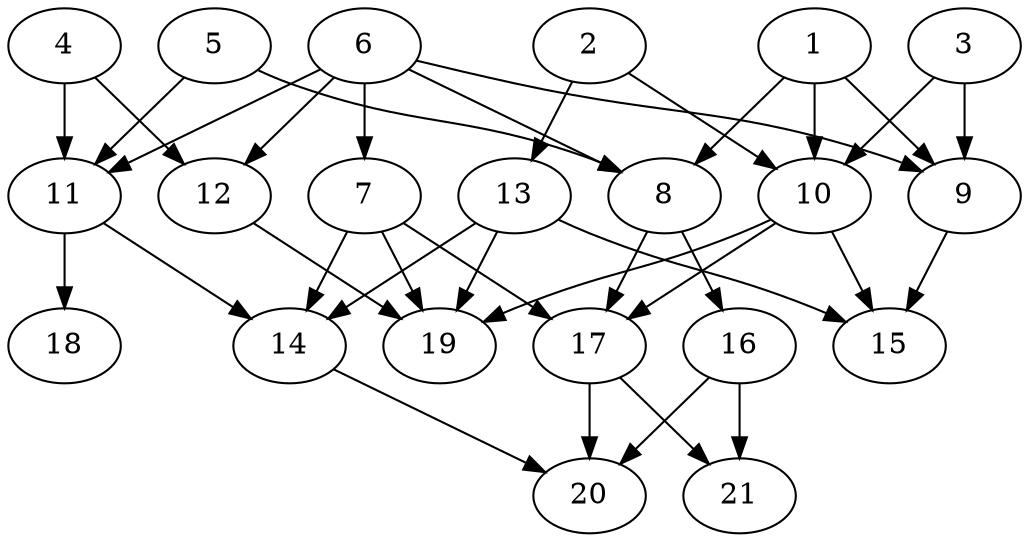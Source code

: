 // DAG (tier=2-normal, mode=compute, n=21, ccr=0.371, fat=0.579, density=0.462, regular=0.483, jump=0.140, mindata=524288, maxdata=8388608)
// DAG automatically generated by daggen at Sun Aug 24 16:33:33 2025
// /home/ermia/Project/Environments/daggen/bin/daggen --dot --ccr 0.371 --fat 0.579 --regular 0.483 --density 0.462 --jump 0.140 --mindata 524288 --maxdata 8388608 -n 21 
digraph G {
  1 [size="59806305509861416", alpha="0.09", expect_size="29903152754930708"]
  1 -> 8 [size ="27360585842688"]
  1 -> 9 [size ="27360585842688"]
  1 -> 10 [size ="27360585842688"]
  2 [size="45392499882938296", alpha="0.10", expect_size="22696249941469148"]
  2 -> 10 [size ="94986095820800"]
  2 -> 13 [size ="94986095820800"]
  3 [size="593273620118272640", alpha="0.17", expect_size="296636810059136320"]
  3 -> 9 [size ="527782895419392"]
  3 -> 10 [size ="527782895419392"]
  4 [size="367189669807147450368", alpha="0.13", expect_size="183594834903573725184"]
  4 -> 11 [size ="410220119457792"]
  4 -> 12 [size ="410220119457792"]
  5 [size="2526124743589888000", alpha="0.16", expect_size="1263062371794944000"]
  5 -> 8 [size ="14838608691200"]
  5 -> 11 [size ="14838608691200"]
  6 [size="174274216634953", alpha="0.05", expect_size="87137108317476"]
  6 -> 7 [size ="5503765708800"]
  6 -> 8 [size ="5503765708800"]
  6 -> 9 [size ="5503765708800"]
  6 -> 11 [size ="5503765708800"]
  6 -> 12 [size ="5503765708800"]
  7 [size="37295885992771248", alpha="0.20", expect_size="18647942996385624"]
  7 -> 14 [size ="19483179614208"]
  7 -> 17 [size ="19483179614208"]
  7 -> 19 [size ="19483179614208"]
  8 [size="3663849036001097", alpha="0.17", expect_size="1831924518000548"]
  8 -> 16 [size ="276288208109568"]
  8 -> 17 [size ="276288208109568"]
  9 [size="4913087918411848", alpha="0.05", expect_size="2456543959205924"]
  9 -> 15 [size ="451448844320768"]
  10 [size="119115693969392", alpha="0.01", expect_size="59557846984696"]
  10 -> 15 [size ="14594173042688"]
  10 -> 17 [size ="14594173042688"]
  10 -> 19 [size ="14594173042688"]
  11 [size="23444733833510912000", alpha="0.03", expect_size="11722366916755456000"]
  11 -> 14 [size ="65532015411200"]
  11 -> 18 [size ="65532015411200"]
  12 [size="438643386442842112", alpha="0.03", expect_size="219321693221421056"]
  12 -> 19 [size ="4618465574912"]
  13 [size="448385676440916416", alpha="0.15", expect_size="224192838220458208"]
  13 -> 14 [size ="291512726323200"]
  13 -> 15 [size ="291512726323200"]
  13 -> 19 [size ="291512726323200"]
  14 [size="18790935121095196", alpha="0.00", expect_size="9395467560547598"]
  14 -> 20 [size ="452187612250112"]
  15 [size="21512414969938837504", alpha="0.19", expect_size="10756207484969418752"]
  16 [size="4632708222329131", alpha="0.06", expect_size="2316354111164565"]
  16 -> 20 [size ="115773066444800"]
  16 -> 21 [size ="115773066444800"]
  17 [size="162116989209499168", alpha="0.15", expect_size="81058494604749584"]
  17 -> 20 [size ="235458193784832"]
  17 -> 21 [size ="235458193784832"]
  18 [size="528106149389188", alpha="0.09", expect_size="264053074694594"]
  19 [size="500197091432403566592", alpha="0.19", expect_size="250098545716201783296"]
  20 [size="11100483008636450", alpha="0.11", expect_size="5550241504318225"]
  21 [size="3837341963455344", alpha="0.14", expect_size="1918670981727672"]
}